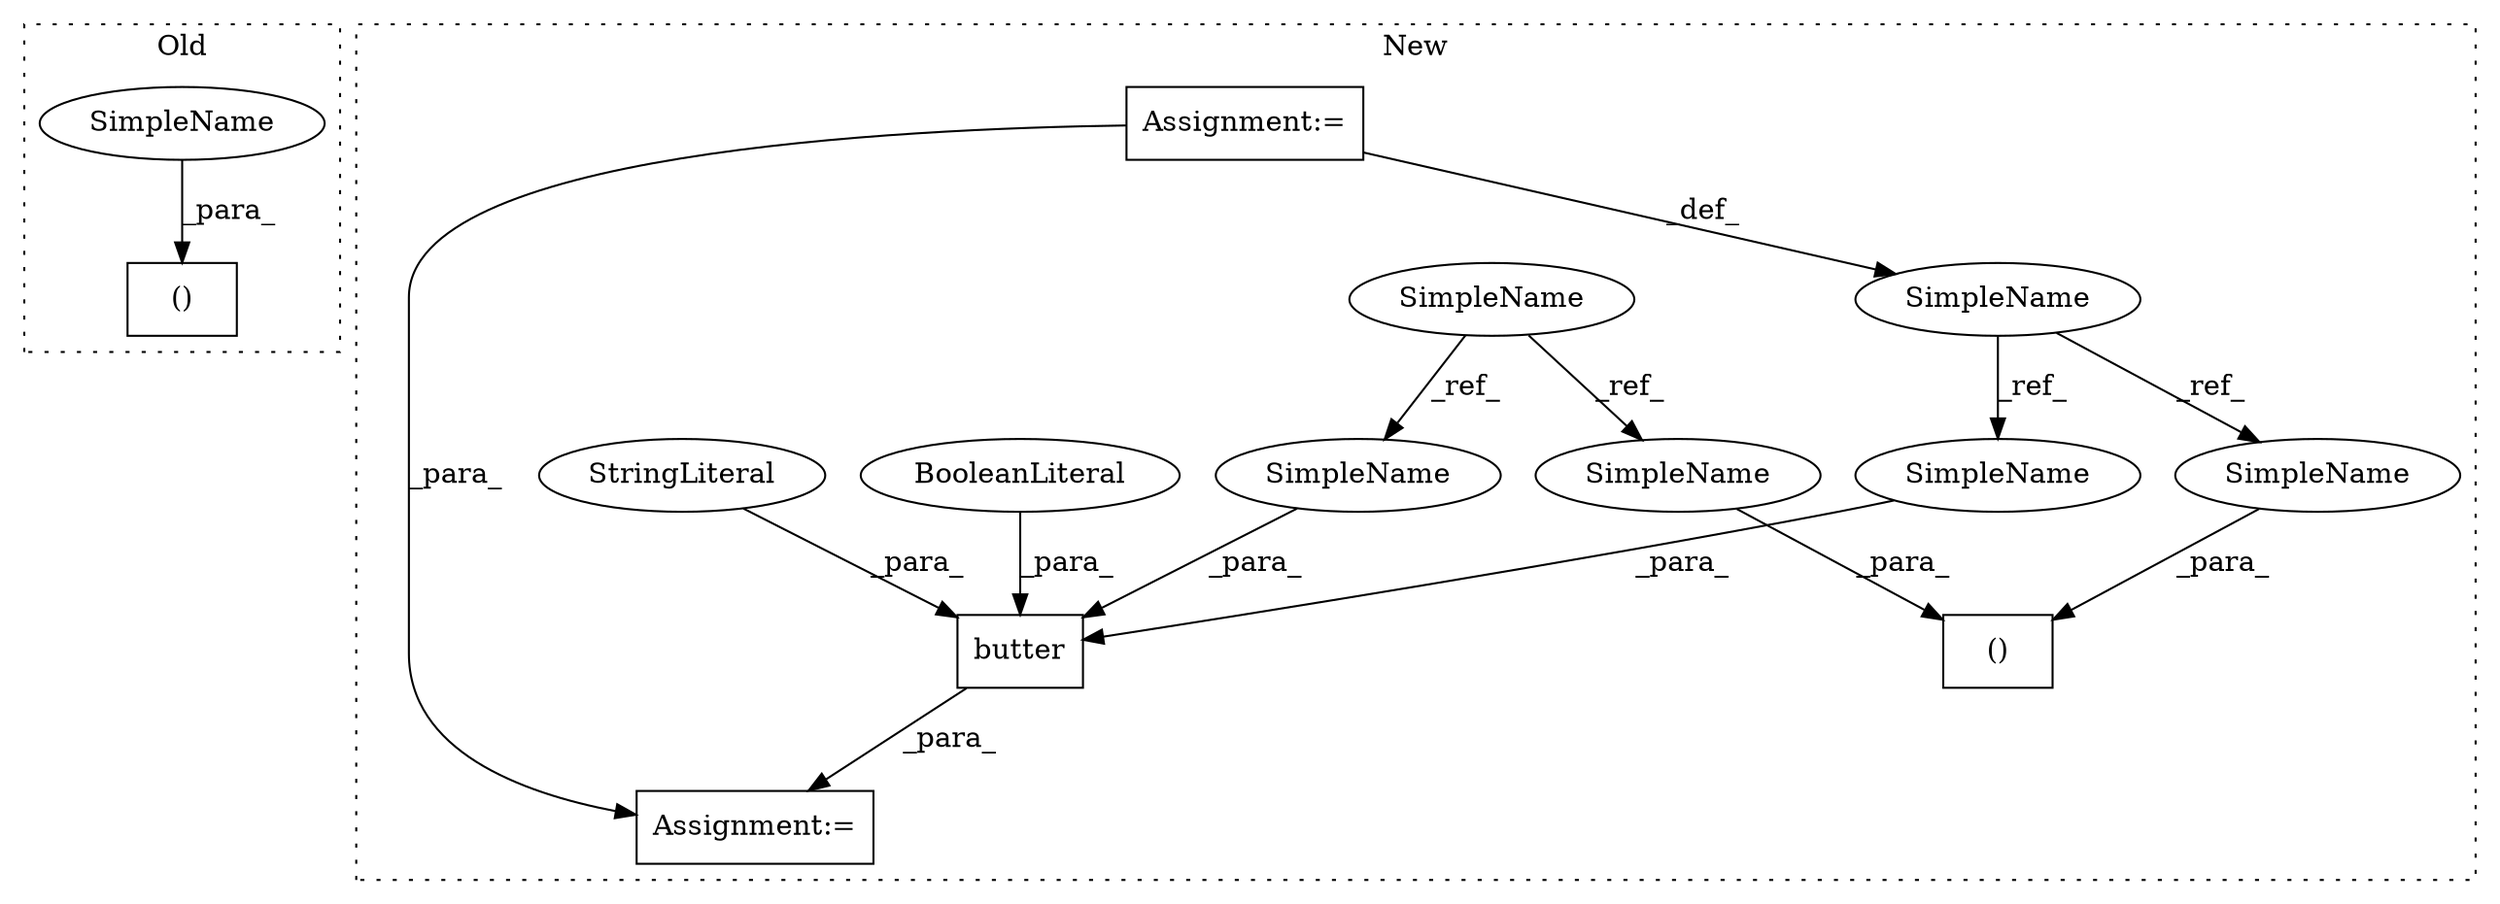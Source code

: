 digraph G {
subgraph cluster0 {
1 [label="()" a="106" s="5909" l="16" shape="box"];
12 [label="SimpleName" a="42" s="5923" l="2" shape="ellipse"];
label = "Old";
style="dotted";
}
subgraph cluster1 {
2 [label="butter" a="32" s="7014,7042" l="7,1" shape="box"];
3 [label="SimpleName" a="42" s="6839" l="1" shape="ellipse"];
4 [label="()" a="106" s="6942" l="16" shape="box"];
5 [label="SimpleName" a="42" s="6784" l="2" shape="ellipse"];
6 [label="BooleanLiteral" a="9" s="7037" l="5" shape="ellipse"];
7 [label="StringLiteral" a="45" s="7026" l="10" shape="ellipse"];
8 [label="Assignment:=" a="7" s="6839" l="1" shape="box"];
9 [label="Assignment:=" a="7" s="7012" l="2" shape="box"];
10 [label="SimpleName" a="42" s="7023" l="2" shape="ellipse"];
11 [label="SimpleName" a="42" s="6956" l="2" shape="ellipse"];
13 [label="SimpleName" a="42" s="7021" l="1" shape="ellipse"];
14 [label="SimpleName" a="42" s="6942" l="1" shape="ellipse"];
label = "New";
style="dotted";
}
2 -> 9 [label="_para_"];
3 -> 14 [label="_ref_"];
3 -> 13 [label="_ref_"];
5 -> 10 [label="_ref_"];
5 -> 11 [label="_ref_"];
6 -> 2 [label="_para_"];
7 -> 2 [label="_para_"];
8 -> 3 [label="_def_"];
8 -> 9 [label="_para_"];
10 -> 2 [label="_para_"];
11 -> 4 [label="_para_"];
12 -> 1 [label="_para_"];
13 -> 2 [label="_para_"];
14 -> 4 [label="_para_"];
}